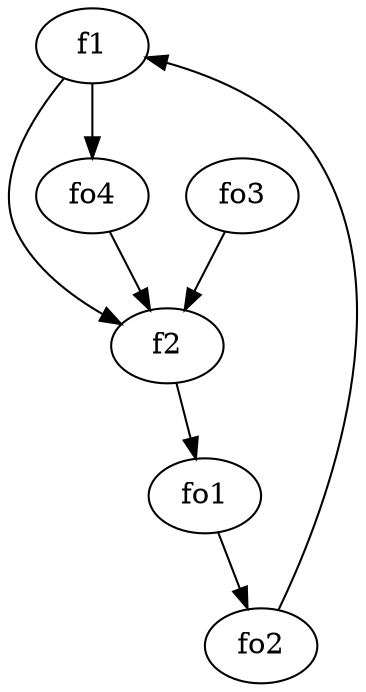 strict digraph  {
f1;
f2;
fo1;
fo2;
fo3;
fo4;
f1 -> fo4  [weight=2];
f1 -> f2  [weight=2];
f2 -> fo1  [weight=2];
fo1 -> fo2  [weight=2];
fo2 -> f1  [weight=2];
fo3 -> f2  [weight=2];
fo4 -> f2  [weight=2];
}
